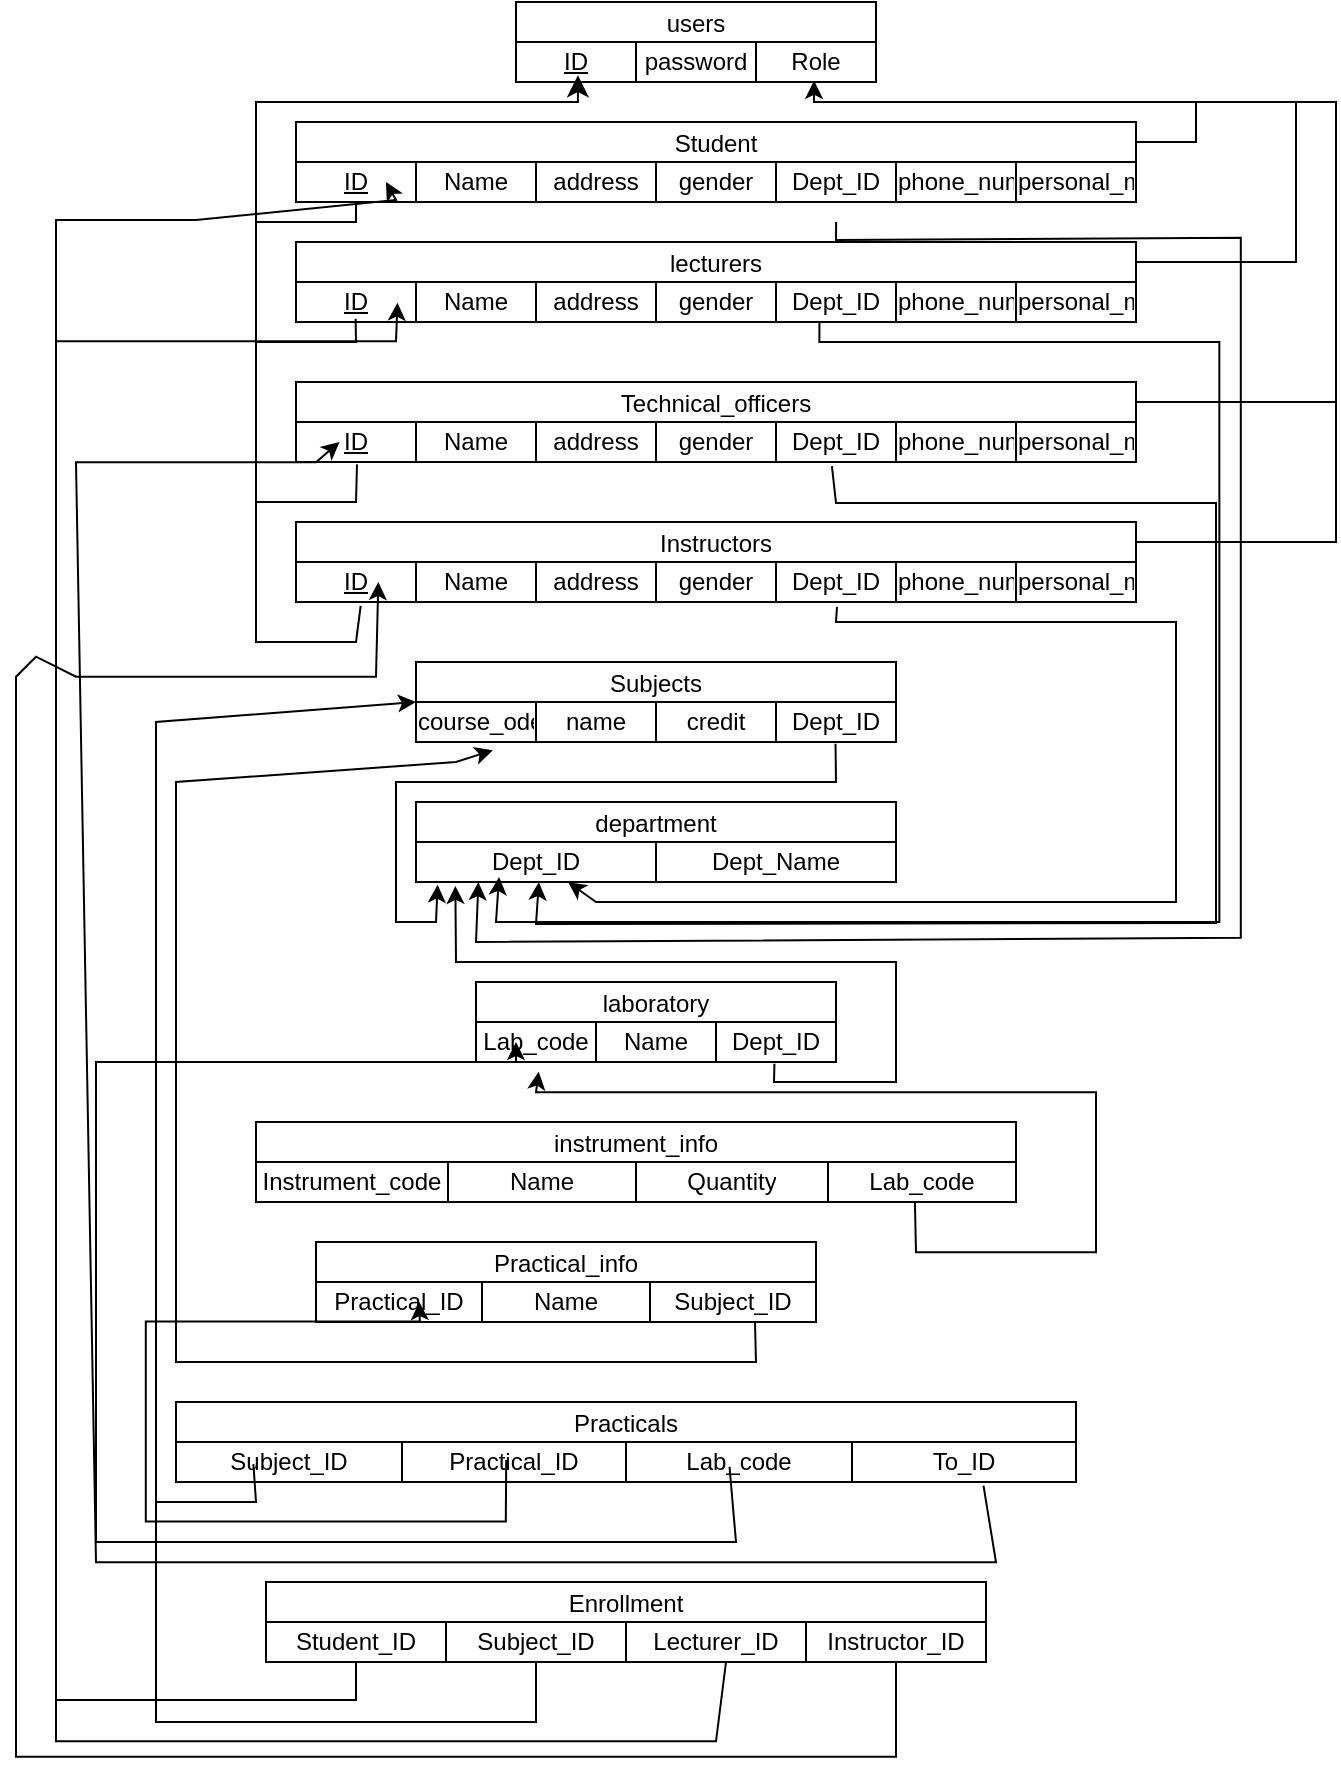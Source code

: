 <mxfile version="27.1.4">
  <diagram id="R2lEEEUBdFMjLlhIrx00" name="Page-1">
    <mxGraphModel dx="1708" dy="875" grid="1" gridSize="10" guides="1" tooltips="1" connect="1" arrows="1" fold="1" page="1" pageScale="1" pageWidth="850" pageHeight="1100" math="0" shadow="0" extFonts="Permanent Marker^https://fonts.googleapis.com/css?family=Permanent+Marker">
      <root>
        <mxCell id="0" />
        <mxCell id="1" parent="0" />
        <mxCell id="X0OYVDZu3qmuTNWSu-ND-4" value="users" style="shape=table;startSize=20;container=1;collapsible=0;childLayout=tableLayout;" vertex="1" parent="1">
          <mxGeometry x="330" y="10" width="180" height="40" as="geometry" />
        </mxCell>
        <mxCell id="X0OYVDZu3qmuTNWSu-ND-5" value="" style="shape=tableRow;horizontal=0;startSize=0;swimlaneHead=0;swimlaneBody=0;strokeColor=inherit;top=0;left=0;bottom=0;right=0;collapsible=0;dropTarget=0;fillColor=none;points=[[0,0.5],[1,0.5]];portConstraint=eastwest;" vertex="1" parent="X0OYVDZu3qmuTNWSu-ND-4">
          <mxGeometry y="20" width="180" height="20" as="geometry" />
        </mxCell>
        <mxCell id="X0OYVDZu3qmuTNWSu-ND-6" value="&lt;font&gt;&lt;u&gt;ID&lt;/u&gt;&lt;/font&gt;" style="shape=partialRectangle;html=1;whiteSpace=wrap;connectable=0;strokeColor=inherit;overflow=hidden;fillColor=none;top=0;left=0;bottom=0;right=0;pointerEvents=1;" vertex="1" parent="X0OYVDZu3qmuTNWSu-ND-5">
          <mxGeometry width="60" height="20" as="geometry">
            <mxRectangle width="60" height="20" as="alternateBounds" />
          </mxGeometry>
        </mxCell>
        <mxCell id="X0OYVDZu3qmuTNWSu-ND-7" value="password" style="shape=partialRectangle;html=1;whiteSpace=wrap;connectable=0;strokeColor=inherit;overflow=hidden;fillColor=none;top=0;left=0;bottom=0;right=0;pointerEvents=1;" vertex="1" parent="X0OYVDZu3qmuTNWSu-ND-5">
          <mxGeometry x="60" width="60" height="20" as="geometry">
            <mxRectangle width="60" height="20" as="alternateBounds" />
          </mxGeometry>
        </mxCell>
        <mxCell id="X0OYVDZu3qmuTNWSu-ND-8" value="Role" style="shape=partialRectangle;html=1;whiteSpace=wrap;connectable=0;strokeColor=inherit;overflow=hidden;fillColor=none;top=0;left=0;bottom=0;right=0;pointerEvents=1;" vertex="1" parent="X0OYVDZu3qmuTNWSu-ND-5">
          <mxGeometry x="120" width="60" height="20" as="geometry">
            <mxRectangle width="60" height="20" as="alternateBounds" />
          </mxGeometry>
        </mxCell>
        <mxCell id="X0OYVDZu3qmuTNWSu-ND-9" value="Student" style="shape=table;startSize=20;container=1;collapsible=0;childLayout=tableLayout;" vertex="1" parent="1">
          <mxGeometry x="220" y="70" width="420" height="40" as="geometry" />
        </mxCell>
        <mxCell id="X0OYVDZu3qmuTNWSu-ND-10" value="" style="shape=tableRow;horizontal=0;startSize=0;swimlaneHead=0;swimlaneBody=0;strokeColor=inherit;top=0;left=0;bottom=0;right=0;collapsible=0;dropTarget=0;fillColor=none;points=[[0,0.5],[1,0.5]];portConstraint=eastwest;" vertex="1" parent="X0OYVDZu3qmuTNWSu-ND-9">
          <mxGeometry y="20" width="420" height="20" as="geometry" />
        </mxCell>
        <mxCell id="X0OYVDZu3qmuTNWSu-ND-11" value="&lt;u&gt;ID&lt;/u&gt;" style="shape=partialRectangle;html=1;whiteSpace=wrap;connectable=0;strokeColor=inherit;overflow=hidden;fillColor=none;top=0;left=0;bottom=0;right=0;pointerEvents=1;" vertex="1" parent="X0OYVDZu3qmuTNWSu-ND-10">
          <mxGeometry width="60" height="20" as="geometry">
            <mxRectangle width="60" height="20" as="alternateBounds" />
          </mxGeometry>
        </mxCell>
        <mxCell id="X0OYVDZu3qmuTNWSu-ND-12" value="Name" style="shape=partialRectangle;html=1;whiteSpace=wrap;connectable=0;strokeColor=inherit;overflow=hidden;fillColor=none;top=0;left=0;bottom=0;right=0;pointerEvents=1;" vertex="1" parent="X0OYVDZu3qmuTNWSu-ND-10">
          <mxGeometry x="60" width="60" height="20" as="geometry">
            <mxRectangle width="60" height="20" as="alternateBounds" />
          </mxGeometry>
        </mxCell>
        <mxCell id="X0OYVDZu3qmuTNWSu-ND-13" value="address" style="shape=partialRectangle;html=1;whiteSpace=wrap;connectable=0;strokeColor=inherit;overflow=hidden;fillColor=none;top=0;left=0;bottom=0;right=0;pointerEvents=1;" vertex="1" parent="X0OYVDZu3qmuTNWSu-ND-10">
          <mxGeometry x="120" width="60" height="20" as="geometry">
            <mxRectangle width="60" height="20" as="alternateBounds" />
          </mxGeometry>
        </mxCell>
        <mxCell id="X0OYVDZu3qmuTNWSu-ND-14" value="gender" style="shape=partialRectangle;html=1;whiteSpace=wrap;connectable=0;strokeColor=inherit;overflow=hidden;fillColor=none;top=0;left=0;bottom=0;right=0;pointerEvents=1;" vertex="1" parent="X0OYVDZu3qmuTNWSu-ND-10">
          <mxGeometry x="180" width="60" height="20" as="geometry">
            <mxRectangle width="60" height="20" as="alternateBounds" />
          </mxGeometry>
        </mxCell>
        <mxCell id="X0OYVDZu3qmuTNWSu-ND-15" value="Dept_ID" style="shape=partialRectangle;html=1;whiteSpace=wrap;connectable=0;strokeColor=inherit;overflow=hidden;fillColor=none;top=0;left=0;bottom=0;right=0;pointerEvents=1;" vertex="1" parent="X0OYVDZu3qmuTNWSu-ND-10">
          <mxGeometry x="240" width="60" height="20" as="geometry">
            <mxRectangle width="60" height="20" as="alternateBounds" />
          </mxGeometry>
        </mxCell>
        <mxCell id="X0OYVDZu3qmuTNWSu-ND-16" value="phone_num" style="shape=partialRectangle;html=1;whiteSpace=wrap;connectable=0;strokeColor=inherit;overflow=hidden;fillColor=none;top=0;left=0;bottom=0;right=0;pointerEvents=1;" vertex="1" parent="X0OYVDZu3qmuTNWSu-ND-10">
          <mxGeometry x="300" width="60" height="20" as="geometry">
            <mxRectangle width="60" height="20" as="alternateBounds" />
          </mxGeometry>
        </mxCell>
        <mxCell id="X0OYVDZu3qmuTNWSu-ND-17" value="personal_mail" style="shape=partialRectangle;html=1;whiteSpace=wrap;connectable=0;strokeColor=inherit;overflow=hidden;fillColor=none;top=0;left=0;bottom=0;right=0;pointerEvents=1;" vertex="1" parent="X0OYVDZu3qmuTNWSu-ND-10">
          <mxGeometry x="360" width="60" height="20" as="geometry">
            <mxRectangle width="60" height="20" as="alternateBounds" />
          </mxGeometry>
        </mxCell>
        <mxCell id="X0OYVDZu3qmuTNWSu-ND-18" value="lecturers" style="shape=table;startSize=20;container=1;collapsible=0;childLayout=tableLayout;" vertex="1" parent="1">
          <mxGeometry x="220" y="130" width="420" height="40" as="geometry" />
        </mxCell>
        <mxCell id="X0OYVDZu3qmuTNWSu-ND-19" value="" style="shape=tableRow;horizontal=0;startSize=0;swimlaneHead=0;swimlaneBody=0;strokeColor=inherit;top=0;left=0;bottom=0;right=0;collapsible=0;dropTarget=0;fillColor=none;points=[[0,0.5],[1,0.5]];portConstraint=eastwest;" vertex="1" parent="X0OYVDZu3qmuTNWSu-ND-18">
          <mxGeometry y="20" width="420" height="20" as="geometry" />
        </mxCell>
        <mxCell id="X0OYVDZu3qmuTNWSu-ND-20" value="&lt;u&gt;ID&lt;/u&gt;" style="shape=partialRectangle;html=1;whiteSpace=wrap;connectable=0;strokeColor=inherit;overflow=hidden;fillColor=none;top=0;left=0;bottom=0;right=0;pointerEvents=1;" vertex="1" parent="X0OYVDZu3qmuTNWSu-ND-19">
          <mxGeometry width="60" height="20" as="geometry">
            <mxRectangle width="60" height="20" as="alternateBounds" />
          </mxGeometry>
        </mxCell>
        <mxCell id="X0OYVDZu3qmuTNWSu-ND-21" value="Name" style="shape=partialRectangle;html=1;whiteSpace=wrap;connectable=0;strokeColor=inherit;overflow=hidden;fillColor=none;top=0;left=0;bottom=0;right=0;pointerEvents=1;" vertex="1" parent="X0OYVDZu3qmuTNWSu-ND-19">
          <mxGeometry x="60" width="60" height="20" as="geometry">
            <mxRectangle width="60" height="20" as="alternateBounds" />
          </mxGeometry>
        </mxCell>
        <mxCell id="X0OYVDZu3qmuTNWSu-ND-22" value="address" style="shape=partialRectangle;html=1;whiteSpace=wrap;connectable=0;strokeColor=inherit;overflow=hidden;fillColor=none;top=0;left=0;bottom=0;right=0;pointerEvents=1;" vertex="1" parent="X0OYVDZu3qmuTNWSu-ND-19">
          <mxGeometry x="120" width="60" height="20" as="geometry">
            <mxRectangle width="60" height="20" as="alternateBounds" />
          </mxGeometry>
        </mxCell>
        <mxCell id="X0OYVDZu3qmuTNWSu-ND-23" value="gender" style="shape=partialRectangle;html=1;whiteSpace=wrap;connectable=0;strokeColor=inherit;overflow=hidden;fillColor=none;top=0;left=0;bottom=0;right=0;pointerEvents=1;" vertex="1" parent="X0OYVDZu3qmuTNWSu-ND-19">
          <mxGeometry x="180" width="60" height="20" as="geometry">
            <mxRectangle width="60" height="20" as="alternateBounds" />
          </mxGeometry>
        </mxCell>
        <mxCell id="X0OYVDZu3qmuTNWSu-ND-24" value="Dept_ID" style="shape=partialRectangle;html=1;whiteSpace=wrap;connectable=0;strokeColor=inherit;overflow=hidden;fillColor=none;top=0;left=0;bottom=0;right=0;pointerEvents=1;" vertex="1" parent="X0OYVDZu3qmuTNWSu-ND-19">
          <mxGeometry x="240" width="60" height="20" as="geometry">
            <mxRectangle width="60" height="20" as="alternateBounds" />
          </mxGeometry>
        </mxCell>
        <mxCell id="X0OYVDZu3qmuTNWSu-ND-25" value="phone_num" style="shape=partialRectangle;html=1;whiteSpace=wrap;connectable=0;strokeColor=inherit;overflow=hidden;fillColor=none;top=0;left=0;bottom=0;right=0;pointerEvents=1;" vertex="1" parent="X0OYVDZu3qmuTNWSu-ND-19">
          <mxGeometry x="300" width="60" height="20" as="geometry">
            <mxRectangle width="60" height="20" as="alternateBounds" />
          </mxGeometry>
        </mxCell>
        <mxCell id="X0OYVDZu3qmuTNWSu-ND-26" value="personal_mail" style="shape=partialRectangle;html=1;whiteSpace=wrap;connectable=0;strokeColor=inherit;overflow=hidden;fillColor=none;top=0;left=0;bottom=0;right=0;pointerEvents=1;" vertex="1" parent="X0OYVDZu3qmuTNWSu-ND-19">
          <mxGeometry x="360" width="60" height="20" as="geometry">
            <mxRectangle width="60" height="20" as="alternateBounds" />
          </mxGeometry>
        </mxCell>
        <mxCell id="X0OYVDZu3qmuTNWSu-ND-27" value="Technical_officers" style="shape=table;startSize=20;container=1;collapsible=0;childLayout=tableLayout;" vertex="1" parent="1">
          <mxGeometry x="220" y="200" width="420" height="40" as="geometry" />
        </mxCell>
        <mxCell id="X0OYVDZu3qmuTNWSu-ND-28" value="" style="shape=tableRow;horizontal=0;startSize=0;swimlaneHead=0;swimlaneBody=0;strokeColor=inherit;top=0;left=0;bottom=0;right=0;collapsible=0;dropTarget=0;fillColor=none;points=[[0,0.5],[1,0.5]];portConstraint=eastwest;" vertex="1" parent="X0OYVDZu3qmuTNWSu-ND-27">
          <mxGeometry y="20" width="420" height="20" as="geometry" />
        </mxCell>
        <mxCell id="X0OYVDZu3qmuTNWSu-ND-29" value="&lt;u&gt;ID&lt;/u&gt;" style="shape=partialRectangle;html=1;whiteSpace=wrap;connectable=0;strokeColor=inherit;overflow=hidden;fillColor=none;top=0;left=0;bottom=0;right=0;pointerEvents=1;" vertex="1" parent="X0OYVDZu3qmuTNWSu-ND-28">
          <mxGeometry width="60" height="20" as="geometry">
            <mxRectangle width="60" height="20" as="alternateBounds" />
          </mxGeometry>
        </mxCell>
        <mxCell id="X0OYVDZu3qmuTNWSu-ND-30" value="Name" style="shape=partialRectangle;html=1;whiteSpace=wrap;connectable=0;strokeColor=inherit;overflow=hidden;fillColor=none;top=0;left=0;bottom=0;right=0;pointerEvents=1;" vertex="1" parent="X0OYVDZu3qmuTNWSu-ND-28">
          <mxGeometry x="60" width="60" height="20" as="geometry">
            <mxRectangle width="60" height="20" as="alternateBounds" />
          </mxGeometry>
        </mxCell>
        <mxCell id="X0OYVDZu3qmuTNWSu-ND-31" value="address" style="shape=partialRectangle;html=1;whiteSpace=wrap;connectable=0;strokeColor=inherit;overflow=hidden;fillColor=none;top=0;left=0;bottom=0;right=0;pointerEvents=1;" vertex="1" parent="X0OYVDZu3qmuTNWSu-ND-28">
          <mxGeometry x="120" width="60" height="20" as="geometry">
            <mxRectangle width="60" height="20" as="alternateBounds" />
          </mxGeometry>
        </mxCell>
        <mxCell id="X0OYVDZu3qmuTNWSu-ND-32" value="gender" style="shape=partialRectangle;html=1;whiteSpace=wrap;connectable=0;strokeColor=inherit;overflow=hidden;fillColor=none;top=0;left=0;bottom=0;right=0;pointerEvents=1;" vertex="1" parent="X0OYVDZu3qmuTNWSu-ND-28">
          <mxGeometry x="180" width="60" height="20" as="geometry">
            <mxRectangle width="60" height="20" as="alternateBounds" />
          </mxGeometry>
        </mxCell>
        <mxCell id="X0OYVDZu3qmuTNWSu-ND-33" value="Dept_ID" style="shape=partialRectangle;html=1;whiteSpace=wrap;connectable=0;strokeColor=inherit;overflow=hidden;fillColor=none;top=0;left=0;bottom=0;right=0;pointerEvents=1;" vertex="1" parent="X0OYVDZu3qmuTNWSu-ND-28">
          <mxGeometry x="240" width="60" height="20" as="geometry">
            <mxRectangle width="60" height="20" as="alternateBounds" />
          </mxGeometry>
        </mxCell>
        <mxCell id="X0OYVDZu3qmuTNWSu-ND-34" value="phone_num" style="shape=partialRectangle;html=1;whiteSpace=wrap;connectable=0;strokeColor=inherit;overflow=hidden;fillColor=none;top=0;left=0;bottom=0;right=0;pointerEvents=1;" vertex="1" parent="X0OYVDZu3qmuTNWSu-ND-28">
          <mxGeometry x="300" width="60" height="20" as="geometry">
            <mxRectangle width="60" height="20" as="alternateBounds" />
          </mxGeometry>
        </mxCell>
        <mxCell id="X0OYVDZu3qmuTNWSu-ND-35" value="personal_mail" style="shape=partialRectangle;html=1;whiteSpace=wrap;connectable=0;strokeColor=inherit;overflow=hidden;fillColor=none;top=0;left=0;bottom=0;right=0;pointerEvents=1;" vertex="1" parent="X0OYVDZu3qmuTNWSu-ND-28">
          <mxGeometry x="360" width="60" height="20" as="geometry">
            <mxRectangle width="60" height="20" as="alternateBounds" />
          </mxGeometry>
        </mxCell>
        <mxCell id="X0OYVDZu3qmuTNWSu-ND-36" value="Instructors" style="shape=table;startSize=20;container=1;collapsible=0;childLayout=tableLayout;" vertex="1" parent="1">
          <mxGeometry x="220" y="270" width="420" height="40" as="geometry" />
        </mxCell>
        <mxCell id="X0OYVDZu3qmuTNWSu-ND-37" value="" style="shape=tableRow;horizontal=0;startSize=0;swimlaneHead=0;swimlaneBody=0;strokeColor=inherit;top=0;left=0;bottom=0;right=0;collapsible=0;dropTarget=0;fillColor=none;points=[[0,0.5],[1,0.5]];portConstraint=eastwest;" vertex="1" parent="X0OYVDZu3qmuTNWSu-ND-36">
          <mxGeometry y="20" width="420" height="20" as="geometry" />
        </mxCell>
        <mxCell id="X0OYVDZu3qmuTNWSu-ND-38" value="&lt;u&gt;ID&lt;/u&gt;" style="shape=partialRectangle;html=1;whiteSpace=wrap;connectable=0;strokeColor=inherit;overflow=hidden;fillColor=none;top=0;left=0;bottom=0;right=0;pointerEvents=1;" vertex="1" parent="X0OYVDZu3qmuTNWSu-ND-37">
          <mxGeometry width="60" height="20" as="geometry">
            <mxRectangle width="60" height="20" as="alternateBounds" />
          </mxGeometry>
        </mxCell>
        <mxCell id="X0OYVDZu3qmuTNWSu-ND-39" value="Name" style="shape=partialRectangle;html=1;whiteSpace=wrap;connectable=0;strokeColor=inherit;overflow=hidden;fillColor=none;top=0;left=0;bottom=0;right=0;pointerEvents=1;" vertex="1" parent="X0OYVDZu3qmuTNWSu-ND-37">
          <mxGeometry x="60" width="60" height="20" as="geometry">
            <mxRectangle width="60" height="20" as="alternateBounds" />
          </mxGeometry>
        </mxCell>
        <mxCell id="X0OYVDZu3qmuTNWSu-ND-40" value="address" style="shape=partialRectangle;html=1;whiteSpace=wrap;connectable=0;strokeColor=inherit;overflow=hidden;fillColor=none;top=0;left=0;bottom=0;right=0;pointerEvents=1;" vertex="1" parent="X0OYVDZu3qmuTNWSu-ND-37">
          <mxGeometry x="120" width="60" height="20" as="geometry">
            <mxRectangle width="60" height="20" as="alternateBounds" />
          </mxGeometry>
        </mxCell>
        <mxCell id="X0OYVDZu3qmuTNWSu-ND-41" value="gender" style="shape=partialRectangle;html=1;whiteSpace=wrap;connectable=0;strokeColor=inherit;overflow=hidden;fillColor=none;top=0;left=0;bottom=0;right=0;pointerEvents=1;" vertex="1" parent="X0OYVDZu3qmuTNWSu-ND-37">
          <mxGeometry x="180" width="60" height="20" as="geometry">
            <mxRectangle width="60" height="20" as="alternateBounds" />
          </mxGeometry>
        </mxCell>
        <mxCell id="X0OYVDZu3qmuTNWSu-ND-42" value="Dept_ID" style="shape=partialRectangle;html=1;whiteSpace=wrap;connectable=0;strokeColor=inherit;overflow=hidden;fillColor=none;top=0;left=0;bottom=0;right=0;pointerEvents=1;" vertex="1" parent="X0OYVDZu3qmuTNWSu-ND-37">
          <mxGeometry x="240" width="60" height="20" as="geometry">
            <mxRectangle width="60" height="20" as="alternateBounds" />
          </mxGeometry>
        </mxCell>
        <mxCell id="X0OYVDZu3qmuTNWSu-ND-43" value="phone_num" style="shape=partialRectangle;html=1;whiteSpace=wrap;connectable=0;strokeColor=inherit;overflow=hidden;fillColor=none;top=0;left=0;bottom=0;right=0;pointerEvents=1;" vertex="1" parent="X0OYVDZu3qmuTNWSu-ND-37">
          <mxGeometry x="300" width="60" height="20" as="geometry">
            <mxRectangle width="60" height="20" as="alternateBounds" />
          </mxGeometry>
        </mxCell>
        <mxCell id="X0OYVDZu3qmuTNWSu-ND-44" value="personal_mail" style="shape=partialRectangle;html=1;whiteSpace=wrap;connectable=0;strokeColor=inherit;overflow=hidden;fillColor=none;top=0;left=0;bottom=0;right=0;pointerEvents=1;" vertex="1" parent="X0OYVDZu3qmuTNWSu-ND-37">
          <mxGeometry x="360" width="60" height="20" as="geometry">
            <mxRectangle width="60" height="20" as="alternateBounds" />
          </mxGeometry>
        </mxCell>
        <mxCell id="X0OYVDZu3qmuTNWSu-ND-45" value="Subjects" style="shape=table;startSize=20;container=1;collapsible=0;childLayout=tableLayout;" vertex="1" parent="1">
          <mxGeometry x="280" y="340" width="240" height="40" as="geometry" />
        </mxCell>
        <mxCell id="X0OYVDZu3qmuTNWSu-ND-46" value="" style="shape=tableRow;horizontal=0;startSize=0;swimlaneHead=0;swimlaneBody=0;strokeColor=inherit;top=0;left=0;bottom=0;right=0;collapsible=0;dropTarget=0;fillColor=none;points=[[0,0.5],[1,0.5]];portConstraint=eastwest;" vertex="1" parent="X0OYVDZu3qmuTNWSu-ND-45">
          <mxGeometry y="20" width="240" height="20" as="geometry" />
        </mxCell>
        <mxCell id="X0OYVDZu3qmuTNWSu-ND-47" value="course_ode" style="shape=partialRectangle;html=1;whiteSpace=wrap;connectable=0;strokeColor=inherit;overflow=hidden;fillColor=none;top=0;left=0;bottom=0;right=0;pointerEvents=1;" vertex="1" parent="X0OYVDZu3qmuTNWSu-ND-46">
          <mxGeometry width="60" height="20" as="geometry">
            <mxRectangle width="60" height="20" as="alternateBounds" />
          </mxGeometry>
        </mxCell>
        <mxCell id="X0OYVDZu3qmuTNWSu-ND-48" value="name" style="shape=partialRectangle;html=1;whiteSpace=wrap;connectable=0;strokeColor=inherit;overflow=hidden;fillColor=none;top=0;left=0;bottom=0;right=0;pointerEvents=1;" vertex="1" parent="X0OYVDZu3qmuTNWSu-ND-46">
          <mxGeometry x="60" width="60" height="20" as="geometry">
            <mxRectangle width="60" height="20" as="alternateBounds" />
          </mxGeometry>
        </mxCell>
        <mxCell id="X0OYVDZu3qmuTNWSu-ND-49" value="credit" style="shape=partialRectangle;html=1;whiteSpace=wrap;connectable=0;strokeColor=inherit;overflow=hidden;fillColor=none;top=0;left=0;bottom=0;right=0;pointerEvents=1;" vertex="1" parent="X0OYVDZu3qmuTNWSu-ND-46">
          <mxGeometry x="120" width="60" height="20" as="geometry">
            <mxRectangle width="60" height="20" as="alternateBounds" />
          </mxGeometry>
        </mxCell>
        <mxCell id="X0OYVDZu3qmuTNWSu-ND-50" value="Dept_ID" style="shape=partialRectangle;html=1;whiteSpace=wrap;connectable=0;strokeColor=inherit;overflow=hidden;fillColor=none;top=0;left=0;bottom=0;right=0;pointerEvents=1;" vertex="1" parent="X0OYVDZu3qmuTNWSu-ND-46">
          <mxGeometry x="180" width="60" height="20" as="geometry">
            <mxRectangle width="60" height="20" as="alternateBounds" />
          </mxGeometry>
        </mxCell>
        <mxCell id="X0OYVDZu3qmuTNWSu-ND-51" value="laboratory" style="shape=table;startSize=20;container=1;collapsible=0;childLayout=tableLayout;" vertex="1" parent="1">
          <mxGeometry x="310" y="500" width="180" height="40" as="geometry" />
        </mxCell>
        <mxCell id="X0OYVDZu3qmuTNWSu-ND-52" value="" style="shape=tableRow;horizontal=0;startSize=0;swimlaneHead=0;swimlaneBody=0;strokeColor=inherit;top=0;left=0;bottom=0;right=0;collapsible=0;dropTarget=0;fillColor=none;points=[[0,0.5],[1,0.5]];portConstraint=eastwest;" vertex="1" parent="X0OYVDZu3qmuTNWSu-ND-51">
          <mxGeometry y="20" width="180" height="20" as="geometry" />
        </mxCell>
        <mxCell id="X0OYVDZu3qmuTNWSu-ND-53" value="Lab_code" style="shape=partialRectangle;html=1;whiteSpace=wrap;connectable=0;strokeColor=inherit;overflow=hidden;fillColor=none;top=0;left=0;bottom=0;right=0;pointerEvents=1;" vertex="1" parent="X0OYVDZu3qmuTNWSu-ND-52">
          <mxGeometry width="60" height="20" as="geometry">
            <mxRectangle width="60" height="20" as="alternateBounds" />
          </mxGeometry>
        </mxCell>
        <mxCell id="X0OYVDZu3qmuTNWSu-ND-54" value="Name" style="shape=partialRectangle;html=1;whiteSpace=wrap;connectable=0;strokeColor=inherit;overflow=hidden;fillColor=none;top=0;left=0;bottom=0;right=0;pointerEvents=1;" vertex="1" parent="X0OYVDZu3qmuTNWSu-ND-52">
          <mxGeometry x="60" width="60" height="20" as="geometry">
            <mxRectangle width="60" height="20" as="alternateBounds" />
          </mxGeometry>
        </mxCell>
        <mxCell id="X0OYVDZu3qmuTNWSu-ND-55" value="Dept_ID&lt;table&gt;&lt;tbody&gt;&lt;tr&gt;&lt;td&gt;&lt;br&gt;&lt;/td&gt;&lt;td&gt;&lt;br&gt;&lt;/td&gt;&lt;td&gt;&lt;br&gt;&lt;/td&gt;&lt;td&gt;&lt;br&gt;&lt;/td&gt;&lt;/tr&gt;&lt;/tbody&gt;&lt;/table&gt;" style="shape=partialRectangle;html=1;whiteSpace=wrap;connectable=0;strokeColor=inherit;overflow=hidden;fillColor=none;top=0;left=0;bottom=0;right=0;pointerEvents=1;" vertex="1" parent="X0OYVDZu3qmuTNWSu-ND-52">
          <mxGeometry x="120" width="60" height="20" as="geometry">
            <mxRectangle width="60" height="20" as="alternateBounds" />
          </mxGeometry>
        </mxCell>
        <mxCell id="X0OYVDZu3qmuTNWSu-ND-56" value="instrument_info" style="shape=table;startSize=20;container=1;collapsible=0;childLayout=tableLayout;" vertex="1" parent="1">
          <mxGeometry x="200" y="570" width="380" height="40" as="geometry" />
        </mxCell>
        <mxCell id="X0OYVDZu3qmuTNWSu-ND-57" value="" style="shape=tableRow;horizontal=0;startSize=0;swimlaneHead=0;swimlaneBody=0;strokeColor=inherit;top=0;left=0;bottom=0;right=0;collapsible=0;dropTarget=0;fillColor=none;points=[[0,0.5],[1,0.5]];portConstraint=eastwest;" vertex="1" parent="X0OYVDZu3qmuTNWSu-ND-56">
          <mxGeometry y="20" width="380" height="20" as="geometry" />
        </mxCell>
        <mxCell id="X0OYVDZu3qmuTNWSu-ND-58" value="Instrument_code" style="shape=partialRectangle;html=1;whiteSpace=wrap;connectable=0;strokeColor=inherit;overflow=hidden;fillColor=none;top=0;left=0;bottom=0;right=0;pointerEvents=1;" vertex="1" parent="X0OYVDZu3qmuTNWSu-ND-57">
          <mxGeometry width="96" height="20" as="geometry">
            <mxRectangle width="96" height="20" as="alternateBounds" />
          </mxGeometry>
        </mxCell>
        <mxCell id="X0OYVDZu3qmuTNWSu-ND-59" value="Name" style="shape=partialRectangle;html=1;whiteSpace=wrap;connectable=0;strokeColor=inherit;overflow=hidden;fillColor=none;top=0;left=0;bottom=0;right=0;pointerEvents=1;" vertex="1" parent="X0OYVDZu3qmuTNWSu-ND-57">
          <mxGeometry x="96" width="94" height="20" as="geometry">
            <mxRectangle width="94" height="20" as="alternateBounds" />
          </mxGeometry>
        </mxCell>
        <mxCell id="X0OYVDZu3qmuTNWSu-ND-60" value="Quantity" style="shape=partialRectangle;html=1;whiteSpace=wrap;connectable=0;strokeColor=inherit;overflow=hidden;fillColor=none;top=0;left=0;bottom=0;right=0;pointerEvents=1;" vertex="1" parent="X0OYVDZu3qmuTNWSu-ND-57">
          <mxGeometry x="190" width="96" height="20" as="geometry">
            <mxRectangle width="96" height="20" as="alternateBounds" />
          </mxGeometry>
        </mxCell>
        <mxCell id="X0OYVDZu3qmuTNWSu-ND-61" value="Lab_code" style="shape=partialRectangle;html=1;whiteSpace=wrap;connectable=0;strokeColor=inherit;overflow=hidden;fillColor=none;top=0;left=0;bottom=0;right=0;pointerEvents=1;" vertex="1" parent="X0OYVDZu3qmuTNWSu-ND-57">
          <mxGeometry x="286" width="94" height="20" as="geometry">
            <mxRectangle width="94" height="20" as="alternateBounds" />
          </mxGeometry>
        </mxCell>
        <mxCell id="X0OYVDZu3qmuTNWSu-ND-62" value="Practical_info" style="shape=table;startSize=20;container=1;collapsible=0;childLayout=tableLayout;" vertex="1" parent="1">
          <mxGeometry x="230" y="630" width="250" height="40" as="geometry" />
        </mxCell>
        <mxCell id="X0OYVDZu3qmuTNWSu-ND-63" value="" style="shape=tableRow;horizontal=0;startSize=0;swimlaneHead=0;swimlaneBody=0;strokeColor=inherit;top=0;left=0;bottom=0;right=0;collapsible=0;dropTarget=0;fillColor=none;points=[[0,0.5],[1,0.5]];portConstraint=eastwest;" vertex="1" parent="X0OYVDZu3qmuTNWSu-ND-62">
          <mxGeometry y="20" width="250" height="20" as="geometry" />
        </mxCell>
        <mxCell id="X0OYVDZu3qmuTNWSu-ND-64" value="Practical_ID" style="shape=partialRectangle;html=1;whiteSpace=wrap;connectable=0;strokeColor=inherit;overflow=hidden;fillColor=none;top=0;left=0;bottom=0;right=0;pointerEvents=1;" vertex="1" parent="X0OYVDZu3qmuTNWSu-ND-63">
          <mxGeometry width="83" height="20" as="geometry">
            <mxRectangle width="83" height="20" as="alternateBounds" />
          </mxGeometry>
        </mxCell>
        <mxCell id="X0OYVDZu3qmuTNWSu-ND-65" value="Name" style="shape=partialRectangle;html=1;whiteSpace=wrap;connectable=0;strokeColor=inherit;overflow=hidden;fillColor=none;top=0;left=0;bottom=0;right=0;pointerEvents=1;" vertex="1" parent="X0OYVDZu3qmuTNWSu-ND-63">
          <mxGeometry x="83" width="84" height="20" as="geometry">
            <mxRectangle width="84" height="20" as="alternateBounds" />
          </mxGeometry>
        </mxCell>
        <mxCell id="X0OYVDZu3qmuTNWSu-ND-66" value="Subject_ID" style="shape=partialRectangle;html=1;whiteSpace=wrap;connectable=0;strokeColor=inherit;overflow=hidden;fillColor=none;top=0;left=0;bottom=0;right=0;pointerEvents=1;" vertex="1" parent="X0OYVDZu3qmuTNWSu-ND-63">
          <mxGeometry x="167" width="83" height="20" as="geometry">
            <mxRectangle width="83" height="20" as="alternateBounds" />
          </mxGeometry>
        </mxCell>
        <mxCell id="X0OYVDZu3qmuTNWSu-ND-68" value="Practicals" style="shape=table;startSize=20;container=1;collapsible=0;childLayout=tableLayout;" vertex="1" parent="1">
          <mxGeometry x="160" y="710" width="450" height="40" as="geometry" />
        </mxCell>
        <mxCell id="X0OYVDZu3qmuTNWSu-ND-69" value="" style="shape=tableRow;horizontal=0;startSize=0;swimlaneHead=0;swimlaneBody=0;strokeColor=inherit;top=0;left=0;bottom=0;right=0;collapsible=0;dropTarget=0;fillColor=none;points=[[0,0.5],[1,0.5]];portConstraint=eastwest;" vertex="1" parent="X0OYVDZu3qmuTNWSu-ND-68">
          <mxGeometry y="20" width="450" height="20" as="geometry" />
        </mxCell>
        <mxCell id="X0OYVDZu3qmuTNWSu-ND-70" value="Subject_ID" style="shape=partialRectangle;html=1;whiteSpace=wrap;connectable=0;strokeColor=inherit;overflow=hidden;fillColor=none;top=0;left=0;bottom=0;right=0;pointerEvents=1;" vertex="1" parent="X0OYVDZu3qmuTNWSu-ND-69">
          <mxGeometry width="113" height="20" as="geometry">
            <mxRectangle width="113" height="20" as="alternateBounds" />
          </mxGeometry>
        </mxCell>
        <mxCell id="X0OYVDZu3qmuTNWSu-ND-71" value="Practical_ID" style="shape=partialRectangle;html=1;whiteSpace=wrap;connectable=0;strokeColor=inherit;overflow=hidden;fillColor=none;top=0;left=0;bottom=0;right=0;pointerEvents=1;" vertex="1" parent="X0OYVDZu3qmuTNWSu-ND-69">
          <mxGeometry x="113" width="112" height="20" as="geometry">
            <mxRectangle width="112" height="20" as="alternateBounds" />
          </mxGeometry>
        </mxCell>
        <mxCell id="X0OYVDZu3qmuTNWSu-ND-72" value="Lab_code" style="shape=partialRectangle;html=1;whiteSpace=wrap;connectable=0;strokeColor=inherit;overflow=hidden;fillColor=none;top=0;left=0;bottom=0;right=0;pointerEvents=1;" vertex="1" parent="X0OYVDZu3qmuTNWSu-ND-69">
          <mxGeometry x="225" width="113" height="20" as="geometry">
            <mxRectangle width="113" height="20" as="alternateBounds" />
          </mxGeometry>
        </mxCell>
        <mxCell id="X0OYVDZu3qmuTNWSu-ND-73" value="To_ID" style="shape=partialRectangle;html=1;whiteSpace=wrap;connectable=0;strokeColor=inherit;overflow=hidden;fillColor=none;top=0;left=0;bottom=0;right=0;pointerEvents=1;" vertex="1" parent="X0OYVDZu3qmuTNWSu-ND-69">
          <mxGeometry x="338" width="112" height="20" as="geometry">
            <mxRectangle width="112" height="20" as="alternateBounds" />
          </mxGeometry>
        </mxCell>
        <mxCell id="X0OYVDZu3qmuTNWSu-ND-74" value="Enrollment" style="shape=table;startSize=20;container=1;collapsible=0;childLayout=tableLayout;" vertex="1" parent="1">
          <mxGeometry x="205" y="800" width="360" height="40" as="geometry" />
        </mxCell>
        <mxCell id="X0OYVDZu3qmuTNWSu-ND-75" value="" style="shape=tableRow;horizontal=0;startSize=0;swimlaneHead=0;swimlaneBody=0;strokeColor=inherit;top=0;left=0;bottom=0;right=0;collapsible=0;dropTarget=0;fillColor=none;points=[[0,0.5],[1,0.5]];portConstraint=eastwest;" vertex="1" parent="X0OYVDZu3qmuTNWSu-ND-74">
          <mxGeometry y="20" width="360" height="20" as="geometry" />
        </mxCell>
        <mxCell id="X0OYVDZu3qmuTNWSu-ND-76" value="Student_ID" style="shape=partialRectangle;html=1;whiteSpace=wrap;connectable=0;strokeColor=inherit;overflow=hidden;fillColor=none;top=0;left=0;bottom=0;right=0;pointerEvents=1;" vertex="1" parent="X0OYVDZu3qmuTNWSu-ND-75">
          <mxGeometry width="90" height="20" as="geometry">
            <mxRectangle width="90" height="20" as="alternateBounds" />
          </mxGeometry>
        </mxCell>
        <mxCell id="X0OYVDZu3qmuTNWSu-ND-77" value="Subject_ID" style="shape=partialRectangle;html=1;whiteSpace=wrap;connectable=0;strokeColor=inherit;overflow=hidden;fillColor=none;top=0;left=0;bottom=0;right=0;pointerEvents=1;" vertex="1" parent="X0OYVDZu3qmuTNWSu-ND-75">
          <mxGeometry x="90" width="90" height="20" as="geometry">
            <mxRectangle width="90" height="20" as="alternateBounds" />
          </mxGeometry>
        </mxCell>
        <mxCell id="X0OYVDZu3qmuTNWSu-ND-78" value="Lecturer_ID" style="shape=partialRectangle;html=1;whiteSpace=wrap;connectable=0;strokeColor=inherit;overflow=hidden;fillColor=none;top=0;left=0;bottom=0;right=0;pointerEvents=1;" vertex="1" parent="X0OYVDZu3qmuTNWSu-ND-75">
          <mxGeometry x="180" width="90" height="20" as="geometry">
            <mxRectangle width="90" height="20" as="alternateBounds" />
          </mxGeometry>
        </mxCell>
        <mxCell id="X0OYVDZu3qmuTNWSu-ND-79" value="Instructor_ID" style="shape=partialRectangle;html=1;whiteSpace=wrap;connectable=0;strokeColor=inherit;overflow=hidden;fillColor=none;top=0;left=0;bottom=0;right=0;pointerEvents=1;" vertex="1" parent="X0OYVDZu3qmuTNWSu-ND-75">
          <mxGeometry x="270" width="90" height="20" as="geometry">
            <mxRectangle width="90" height="20" as="alternateBounds" />
          </mxGeometry>
        </mxCell>
        <mxCell id="X0OYVDZu3qmuTNWSu-ND-80" value="department" style="shape=table;startSize=20;container=1;collapsible=0;childLayout=tableLayout;" vertex="1" parent="1">
          <mxGeometry x="280" y="410" width="240" height="40" as="geometry" />
        </mxCell>
        <mxCell id="X0OYVDZu3qmuTNWSu-ND-81" value="" style="shape=tableRow;horizontal=0;startSize=0;swimlaneHead=0;swimlaneBody=0;strokeColor=inherit;top=0;left=0;bottom=0;right=0;collapsible=0;dropTarget=0;fillColor=none;points=[[0,0.5],[1,0.5]];portConstraint=eastwest;" vertex="1" parent="X0OYVDZu3qmuTNWSu-ND-80">
          <mxGeometry y="20" width="240" height="20" as="geometry" />
        </mxCell>
        <mxCell id="X0OYVDZu3qmuTNWSu-ND-82" value="Dept_ID" style="shape=partialRectangle;html=1;whiteSpace=wrap;connectable=0;strokeColor=inherit;overflow=hidden;fillColor=none;top=0;left=0;bottom=0;right=0;pointerEvents=1;" vertex="1" parent="X0OYVDZu3qmuTNWSu-ND-81">
          <mxGeometry width="120" height="20" as="geometry">
            <mxRectangle width="120" height="20" as="alternateBounds" />
          </mxGeometry>
        </mxCell>
        <mxCell id="X0OYVDZu3qmuTNWSu-ND-83" value="Dept_Name" style="shape=partialRectangle;html=1;whiteSpace=wrap;connectable=0;strokeColor=inherit;overflow=hidden;fillColor=none;top=0;left=0;bottom=0;right=0;pointerEvents=1;" vertex="1" parent="X0OYVDZu3qmuTNWSu-ND-81">
          <mxGeometry x="120" width="120" height="20" as="geometry">
            <mxRectangle width="120" height="20" as="alternateBounds" />
          </mxGeometry>
        </mxCell>
        <mxCell id="X0OYVDZu3qmuTNWSu-ND-91" value="" style="group" vertex="1" connectable="0" parent="1">
          <mxGeometry x="200" y="60" width="70" height="60" as="geometry" />
        </mxCell>
        <mxCell id="X0OYVDZu3qmuTNWSu-ND-92" value="" style="group" vertex="1" connectable="0" parent="X0OYVDZu3qmuTNWSu-ND-91">
          <mxGeometry width="70" height="60" as="geometry" />
        </mxCell>
        <mxCell id="X0OYVDZu3qmuTNWSu-ND-88" value="" style="edgeStyle=elbowEdgeStyle;elbow=vertical;endArrow=classic;html=1;curved=0;rounded=0;endSize=8;startSize=8;entryX=0.172;entryY=0.831;entryDx=0;entryDy=0;entryPerimeter=0;exitX=0;exitY=0;exitDx=0;exitDy=0;" edge="1" parent="X0OYVDZu3qmuTNWSu-ND-92" source="X0OYVDZu3qmuTNWSu-ND-90" target="X0OYVDZu3qmuTNWSu-ND-5">
          <mxGeometry width="50" height="50" relative="1" as="geometry">
            <mxPoint y="30" as="sourcePoint" />
            <mxPoint x="20" y="-20" as="targetPoint" />
            <Array as="points">
              <mxPoint x="70" />
            </Array>
          </mxGeometry>
        </mxCell>
        <mxCell id="X0OYVDZu3qmuTNWSu-ND-90" value="" style="shape=partialRectangle;whiteSpace=wrap;html=1;bottom=1;right=1;left=1;top=0;fillColor=none;routingCenterX=-0.5;" vertex="1" parent="X0OYVDZu3qmuTNWSu-ND-92">
          <mxGeometry y="50" width="50" height="10" as="geometry" />
        </mxCell>
        <mxCell id="X0OYVDZu3qmuTNWSu-ND-101" value="" style="shape=partialRectangle;whiteSpace=wrap;html=1;bottom=0;right=0;fillColor=none;direction=north;" vertex="1" parent="1">
          <mxGeometry x="200" y="120" width="50" height="60" as="geometry" />
        </mxCell>
        <mxCell id="X0OYVDZu3qmuTNWSu-ND-103" value="" style="endArrow=none;html=1;rounded=0;exitX=0;exitY=1;exitDx=0;exitDy=0;entryX=0.071;entryY=0.922;entryDx=0;entryDy=0;entryPerimeter=0;" edge="1" parent="1" source="X0OYVDZu3qmuTNWSu-ND-101" target="X0OYVDZu3qmuTNWSu-ND-19">
          <mxGeometry width="50" height="50" relative="1" as="geometry">
            <mxPoint x="380" y="330" as="sourcePoint" />
            <mxPoint x="270" y="180" as="targetPoint" />
          </mxGeometry>
        </mxCell>
        <mxCell id="X0OYVDZu3qmuTNWSu-ND-104" value="" style="shape=partialRectangle;whiteSpace=wrap;html=1;bottom=0;right=0;fillColor=none;direction=north;" vertex="1" parent="1">
          <mxGeometry x="200" y="180" width="50" height="80" as="geometry" />
        </mxCell>
        <mxCell id="X0OYVDZu3qmuTNWSu-ND-106" value="" style="endArrow=none;html=1;rounded=0;entryX=0.188;entryY=1.01;entryDx=0;entryDy=0;entryPerimeter=0;exitX=0;exitY=1;exitDx=0;exitDy=0;" edge="1" parent="1">
          <mxGeometry width="50" height="50" relative="1" as="geometry">
            <mxPoint x="250" y="260" as="sourcePoint" />
            <mxPoint x="250.5" y="241.2" as="targetPoint" />
          </mxGeometry>
        </mxCell>
        <mxCell id="X0OYVDZu3qmuTNWSu-ND-107" value="" style="endArrow=none;html=1;rounded=0;entryX=0.077;entryY=1.094;entryDx=0;entryDy=0;entryPerimeter=0;exitX=0;exitY=1;exitDx=0;exitDy=0;" edge="1" parent="1" target="X0OYVDZu3qmuTNWSu-ND-37">
          <mxGeometry width="50" height="50" relative="1" as="geometry">
            <mxPoint x="250" y="330" as="sourcePoint" />
            <mxPoint x="430" y="250" as="targetPoint" />
          </mxGeometry>
        </mxCell>
        <mxCell id="X0OYVDZu3qmuTNWSu-ND-108" value="" style="shape=partialRectangle;whiteSpace=wrap;html=1;bottom=0;right=0;fillColor=none;direction=north;" vertex="1" parent="1">
          <mxGeometry x="200" y="260" width="50" height="70" as="geometry" />
        </mxCell>
        <mxCell id="X0OYVDZu3qmuTNWSu-ND-116" value="" style="endArrow=classic;html=1;rounded=0;entryX=0.828;entryY=0.97;entryDx=0;entryDy=0;entryPerimeter=0;exitX=1;exitY=0.25;exitDx=0;exitDy=0;" edge="1" parent="1" source="X0OYVDZu3qmuTNWSu-ND-9" target="X0OYVDZu3qmuTNWSu-ND-5">
          <mxGeometry width="50" height="50" relative="1" as="geometry">
            <mxPoint x="450" y="280" as="sourcePoint" />
            <mxPoint x="500" y="230" as="targetPoint" />
            <Array as="points">
              <mxPoint x="670" y="80" />
              <mxPoint x="670" y="60" />
              <mxPoint x="479" y="60" />
            </Array>
          </mxGeometry>
        </mxCell>
        <mxCell id="X0OYVDZu3qmuTNWSu-ND-118" value="" style="endArrow=classic;html=1;rounded=0;exitX=0.643;exitY=1.053;exitDx=0;exitDy=0;exitPerimeter=0;entryX=0.13;entryY=1.002;entryDx=0;entryDy=0;entryPerimeter=0;" edge="1" parent="1" target="X0OYVDZu3qmuTNWSu-ND-81">
          <mxGeometry width="50" height="50" relative="1" as="geometry">
            <mxPoint x="490.06" y="120.0" as="sourcePoint" />
            <mxPoint x="360.0" y="464.32" as="targetPoint" />
            <Array as="points">
              <mxPoint x="490" y="128.94" />
              <mxPoint x="692.4" y="127.88" />
              <mxPoint x="692.4" y="477.88" />
              <mxPoint x="310" y="480" />
            </Array>
          </mxGeometry>
        </mxCell>
        <mxCell id="X0OYVDZu3qmuTNWSu-ND-119" value="" style="endArrow=classic;html=1;rounded=0;exitX=0.643;exitY=1;exitDx=0;exitDy=0;exitPerimeter=0;entryX=0.173;entryY=0.874;entryDx=0;entryDy=0;entryPerimeter=0;" edge="1" parent="1" target="X0OYVDZu3qmuTNWSu-ND-81">
          <mxGeometry width="50" height="50" relative="1" as="geometry">
            <mxPoint x="481.74" y="170" as="sourcePoint" />
            <mxPoint x="360.0" y="449.64" as="targetPoint" />
            <Array as="points">
              <mxPoint x="481.68" y="180" />
              <mxPoint x="681.68" y="180" />
              <mxPoint x="681.68" y="470" />
              <mxPoint x="320" y="470" />
            </Array>
          </mxGeometry>
        </mxCell>
        <mxCell id="X0OYVDZu3qmuTNWSu-ND-120" value="" style="endArrow=classic;html=1;rounded=0;exitX=0.638;exitY=1.102;exitDx=0;exitDy=0;exitPerimeter=0;entryX=0.256;entryY=1.002;entryDx=0;entryDy=0;entryPerimeter=0;" edge="1" parent="1" source="X0OYVDZu3qmuTNWSu-ND-28" target="X0OYVDZu3qmuTNWSu-ND-81">
          <mxGeometry width="50" height="50" relative="1" as="geometry">
            <mxPoint x="490.06" y="250.0" as="sourcePoint" />
            <mxPoint x="379.12" y="461.2" as="targetPoint" />
            <Array as="points">
              <mxPoint x="490" y="260.52" />
              <mxPoint x="680" y="260.52" />
              <mxPoint x="680" y="470.52" />
              <mxPoint x="340" y="471" />
            </Array>
          </mxGeometry>
        </mxCell>
        <mxCell id="X0OYVDZu3qmuTNWSu-ND-121" value="" style="endArrow=classic;html=1;rounded=0;exitX=0.644;exitY=1.122;exitDx=0;exitDy=0;exitPerimeter=0;entryX=0.317;entryY=1.002;entryDx=0;entryDy=0;entryPerimeter=0;" edge="1" parent="1" source="X0OYVDZu3qmuTNWSu-ND-37" target="X0OYVDZu3qmuTNWSu-ND-81">
          <mxGeometry width="50" height="50" relative="1" as="geometry">
            <mxPoint x="450" y="280" as="sourcePoint" />
            <mxPoint x="570" y="450" as="targetPoint" />
            <Array as="points">
              <mxPoint x="490" y="320" />
              <mxPoint x="660" y="320" />
              <mxPoint x="660" y="460" />
              <mxPoint x="370" y="460" />
            </Array>
          </mxGeometry>
        </mxCell>
        <mxCell id="X0OYVDZu3qmuTNWSu-ND-122" value="" style="endArrow=classic;html=1;rounded=0;exitX=0.867;exitY=1.002;exitDx=0;exitDy=0;exitPerimeter=0;entryX=0.174;entryY=0.982;entryDx=0;entryDy=0;entryPerimeter=0;" edge="1" parent="1" source="X0OYVDZu3qmuTNWSu-ND-57">
          <mxGeometry width="50" height="50" relative="1" as="geometry">
            <mxPoint x="530.22" y="615.22" as="sourcePoint" />
            <mxPoint x="341.32" y="544.82" as="targetPoint" />
            <Array as="points">
              <mxPoint x="530" y="635.18" />
              <mxPoint x="620" y="635.18" />
              <mxPoint x="620" y="555.18" />
              <mxPoint x="340" y="555.18" />
            </Array>
          </mxGeometry>
        </mxCell>
        <mxCell id="X0OYVDZu3qmuTNWSu-ND-123" value="" style="endArrow=classic;html=1;rounded=0;exitX=0.829;exitY=1.046;exitDx=0;exitDy=0;exitPerimeter=0;entryX=0.082;entryY=1.098;entryDx=0;entryDy=0;entryPerimeter=0;" edge="1" parent="1" source="X0OYVDZu3qmuTNWSu-ND-52" target="X0OYVDZu3qmuTNWSu-ND-81">
          <mxGeometry width="50" height="50" relative="1" as="geometry">
            <mxPoint x="450" y="520" as="sourcePoint" />
            <mxPoint x="180" y="490" as="targetPoint" />
            <Array as="points">
              <mxPoint x="459" y="550" />
              <mxPoint x="490" y="550" />
              <mxPoint x="520" y="550" />
              <mxPoint x="520" y="490" />
              <mxPoint x="300" y="490" />
            </Array>
          </mxGeometry>
        </mxCell>
        <mxCell id="X0OYVDZu3qmuTNWSu-ND-124" value="" style="endArrow=classic;html=1;rounded=0;entryX=0.045;entryY=1.066;entryDx=0;entryDy=0;entryPerimeter=0;exitX=0.874;exitY=1.046;exitDx=0;exitDy=0;exitPerimeter=0;" edge="1" parent="1" source="X0OYVDZu3qmuTNWSu-ND-46" target="X0OYVDZu3qmuTNWSu-ND-81">
          <mxGeometry width="50" height="50" relative="1" as="geometry">
            <mxPoint x="450" y="430" as="sourcePoint" />
            <mxPoint x="250" y="560" as="targetPoint" />
            <Array as="points">
              <mxPoint x="490" y="400" />
              <mxPoint x="270" y="400" />
              <mxPoint x="270" y="470" />
              <mxPoint x="290" y="470" />
            </Array>
          </mxGeometry>
        </mxCell>
        <mxCell id="X0OYVDZu3qmuTNWSu-ND-125" value="" style="endArrow=classic;html=1;rounded=0;entryX=0.16;entryY=1.206;entryDx=0;entryDy=0;entryPerimeter=0;exitX=0.878;exitY=1.01;exitDx=0;exitDy=0;exitPerimeter=0;" edge="1" parent="1" source="X0OYVDZu3qmuTNWSu-ND-63" target="X0OYVDZu3qmuTNWSu-ND-46">
          <mxGeometry width="50" height="50" relative="1" as="geometry">
            <mxPoint x="450" y="680" as="sourcePoint" />
            <mxPoint x="610" y="690" as="targetPoint" />
            <Array as="points">
              <mxPoint x="450" y="690" />
              <mxPoint x="160" y="690" />
              <mxPoint x="160" y="400" />
              <mxPoint x="300" y="390" />
            </Array>
          </mxGeometry>
        </mxCell>
        <mxCell id="X0OYVDZu3qmuTNWSu-ND-126" value="" style="endArrow=none;html=1;rounded=0;entryX=1;entryY=0.25;entryDx=0;entryDy=0;" edge="1" parent="1" target="X0OYVDZu3qmuTNWSu-ND-18">
          <mxGeometry width="50" height="50" relative="1" as="geometry">
            <mxPoint x="670" y="60" as="sourcePoint" />
            <mxPoint x="520" y="230" as="targetPoint" />
            <Array as="points">
              <mxPoint x="720" y="60" />
              <mxPoint x="720" y="140" />
            </Array>
          </mxGeometry>
        </mxCell>
        <mxCell id="X0OYVDZu3qmuTNWSu-ND-127" value="" style="endArrow=none;html=1;rounded=0;entryX=1;entryY=0.25;entryDx=0;entryDy=0;" edge="1" parent="1" target="X0OYVDZu3qmuTNWSu-ND-27">
          <mxGeometry width="50" height="50" relative="1" as="geometry">
            <mxPoint x="720" y="60" as="sourcePoint" />
            <mxPoint x="520" y="230" as="targetPoint" />
            <Array as="points">
              <mxPoint x="740" y="60" />
              <mxPoint x="740" y="210" />
            </Array>
          </mxGeometry>
        </mxCell>
        <mxCell id="X0OYVDZu3qmuTNWSu-ND-128" value="" style="endArrow=none;html=1;rounded=0;exitX=1;exitY=0.25;exitDx=0;exitDy=0;" edge="1" parent="1" source="X0OYVDZu3qmuTNWSu-ND-36">
          <mxGeometry width="50" height="50" relative="1" as="geometry">
            <mxPoint x="470" y="280" as="sourcePoint" />
            <mxPoint x="740" y="210" as="targetPoint" />
            <Array as="points">
              <mxPoint x="740" y="280" />
            </Array>
          </mxGeometry>
        </mxCell>
        <mxCell id="X0OYVDZu3qmuTNWSu-ND-129" value="" style="endArrow=classic;html=1;rounded=0;entryX=0;entryY=0.5;entryDx=0;entryDy=0;exitX=0.086;exitY=1.054;exitDx=0;exitDy=0;exitPerimeter=0;" edge="1" parent="1">
          <mxGeometry width="50" height="50" relative="1" as="geometry">
            <mxPoint x="198.7" y="741.08" as="sourcePoint" />
            <mxPoint x="280" y="360.0" as="targetPoint" />
            <Array as="points">
              <mxPoint x="200" y="760" />
              <mxPoint x="150" y="760" />
              <mxPoint x="150" y="370" />
            </Array>
          </mxGeometry>
        </mxCell>
        <mxCell id="X0OYVDZu3qmuTNWSu-ND-132" value="" style="endArrow=classic;html=1;rounded=0;entryX=0.187;entryY=1.01;entryDx=0;entryDy=0;entryPerimeter=0;exitX=0.356;exitY=0.958;exitDx=0;exitDy=0;exitPerimeter=0;" edge="1" parent="1">
          <mxGeometry width="50" height="50" relative="1" as="geometry">
            <mxPoint x="325.1" y="738.96" as="sourcePoint" />
            <mxPoint x="281.65" y="660" as="targetPoint" />
            <Array as="points">
              <mxPoint x="324.9" y="769.8" />
              <mxPoint x="144.9" y="769.8" />
              <mxPoint x="144.9" y="669.8" />
              <mxPoint x="281.9" y="669.8" />
            </Array>
          </mxGeometry>
        </mxCell>
        <mxCell id="X0OYVDZu3qmuTNWSu-ND-133" value="" style="endArrow=classic;html=1;rounded=0;exitX=0.615;exitY=1.118;exitDx=0;exitDy=0;exitPerimeter=0;" edge="1" parent="1">
          <mxGeometry width="50" height="50" relative="1" as="geometry">
            <mxPoint x="436.75" y="742.36" as="sourcePoint" />
            <mxPoint x="330" y="530" as="targetPoint" />
            <Array as="points">
              <mxPoint x="440" y="780" />
              <mxPoint x="120" y="780" />
              <mxPoint x="120" y="540" />
              <mxPoint x="330" y="540" />
            </Array>
          </mxGeometry>
        </mxCell>
        <mxCell id="X0OYVDZu3qmuTNWSu-ND-134" value="" style="endArrow=classic;html=1;rounded=0;exitX=0.875;exitY=1.086;exitDx=0;exitDy=0;exitPerimeter=0;entryX=0.028;entryY=0.994;entryDx=0;entryDy=0;entryPerimeter=0;" edge="1" parent="1">
          <mxGeometry width="50" height="50" relative="1" as="geometry">
            <mxPoint x="563.75" y="751.84" as="sourcePoint" />
            <mxPoint x="241.76" y="230" as="targetPoint" />
            <Array as="points">
              <mxPoint x="570" y="790.12" />
              <mxPoint x="120" y="790.12" />
              <mxPoint x="110" y="240.12" />
              <mxPoint x="230" y="240.12" />
            </Array>
          </mxGeometry>
        </mxCell>
        <mxCell id="X0OYVDZu3qmuTNWSu-ND-136" value="" style="endArrow=classic;html=1;rounded=0;entryX=0.107;entryY=1.05;entryDx=0;entryDy=0;entryPerimeter=0;" edge="1" parent="1">
          <mxGeometry width="50" height="50" relative="1" as="geometry">
            <mxPoint x="250" y="840" as="sourcePoint" />
            <mxPoint x="264.94" y="100" as="targetPoint" />
            <Array as="points">
              <mxPoint x="250" y="859" />
              <mxPoint x="100" y="859" />
              <mxPoint x="100" y="119" />
              <mxPoint x="170" y="119" />
              <mxPoint x="270" y="109" />
            </Array>
          </mxGeometry>
        </mxCell>
        <mxCell id="X0OYVDZu3qmuTNWSu-ND-137" value="" style="endArrow=none;html=1;rounded=0;" edge="1" parent="1">
          <mxGeometry width="50" height="50" relative="1" as="geometry">
            <mxPoint x="340" y="840" as="sourcePoint" />
            <mxPoint x="150" y="760" as="targetPoint" />
            <Array as="points">
              <mxPoint x="340" y="870" />
              <mxPoint x="150" y="870" />
            </Array>
          </mxGeometry>
        </mxCell>
        <mxCell id="X0OYVDZu3qmuTNWSu-ND-138" value="" style="endArrow=classic;html=1;rounded=0;entryX=0.097;entryY=1.033;entryDx=0;entryDy=0;entryPerimeter=0;" edge="1" parent="1">
          <mxGeometry width="50" height="50" relative="1" as="geometry">
            <mxPoint x="435" y="840" as="sourcePoint" />
            <mxPoint x="270.74" y="160.33" as="targetPoint" />
            <Array as="points">
              <mxPoint x="430" y="879.67" />
              <mxPoint x="100" y="879.67" />
              <mxPoint x="100" y="179.67" />
              <mxPoint x="270" y="179.67" />
            </Array>
          </mxGeometry>
        </mxCell>
        <mxCell id="X0OYVDZu3qmuTNWSu-ND-139" value="" style="endArrow=classic;html=1;rounded=0;entryX=0.098;entryY=1.133;entryDx=0;entryDy=0;entryPerimeter=0;" edge="1" parent="1">
          <mxGeometry width="50" height="50" relative="1" as="geometry">
            <mxPoint x="520" y="840" as="sourcePoint" />
            <mxPoint x="261.16" y="300.0" as="targetPoint" />
            <Array as="points">
              <mxPoint x="520" y="887.34" />
              <mxPoint x="80" y="887.34" />
              <mxPoint x="80" y="347.34" />
              <mxPoint x="90" y="337.34" />
              <mxPoint x="110" y="347.34" />
              <mxPoint x="260" y="347.34" />
            </Array>
          </mxGeometry>
        </mxCell>
      </root>
    </mxGraphModel>
  </diagram>
</mxfile>
